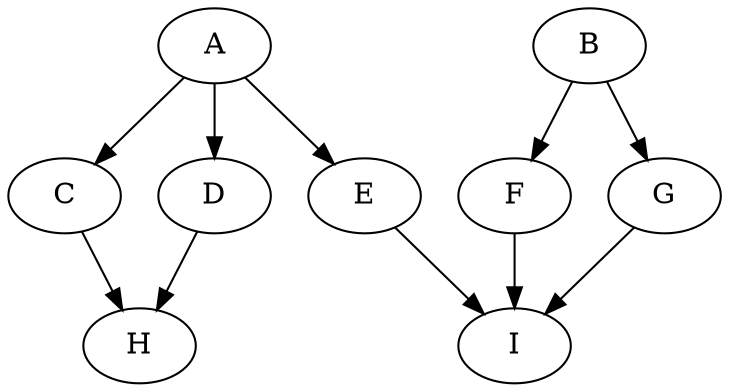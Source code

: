 digraph "Nodes9_MultiRoot" {
	A	 [Weight=2];
	B	 [Weight=3];
	C	 [Weight=2];
	D	 [Weight=2];
	E	 [Weight=4];
	F	 [Weight=1];
    G	 [Weight=3];
    H	 [Weight=2];
    I	 [Weight=3];
	A -> C	 [Weight=4];
	A -> D	 [Weight=2];
	A -> E	 [Weight=1];
	B -> F	 [Weight=5];
	B -> G	 [Weight=5];
	C -> H	 [Weight=1];
	D -> H	 [Weight=3];
	E -> I	 [Weight=10];
	F -> I	 [Weight=3];
	G -> I	 [Weight=2];
}
